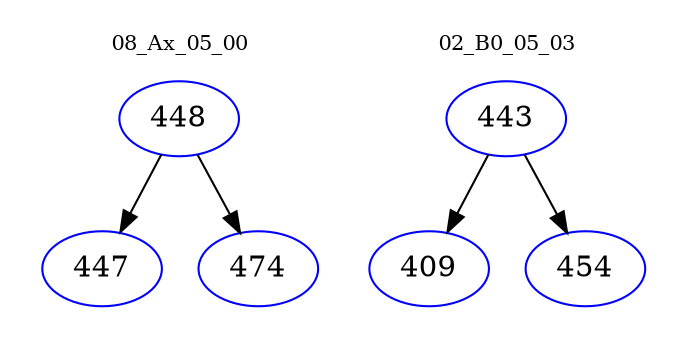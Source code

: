 digraph{
subgraph cluster_0 {
color = white
label = "08_Ax_05_00";
fontsize=10;
T0_448 [label="448", color="blue"]
T0_448 -> T0_447 [color="black"]
T0_447 [label="447", color="blue"]
T0_448 -> T0_474 [color="black"]
T0_474 [label="474", color="blue"]
}
subgraph cluster_1 {
color = white
label = "02_B0_05_03";
fontsize=10;
T1_443 [label="443", color="blue"]
T1_443 -> T1_409 [color="black"]
T1_409 [label="409", color="blue"]
T1_443 -> T1_454 [color="black"]
T1_454 [label="454", color="blue"]
}
}
